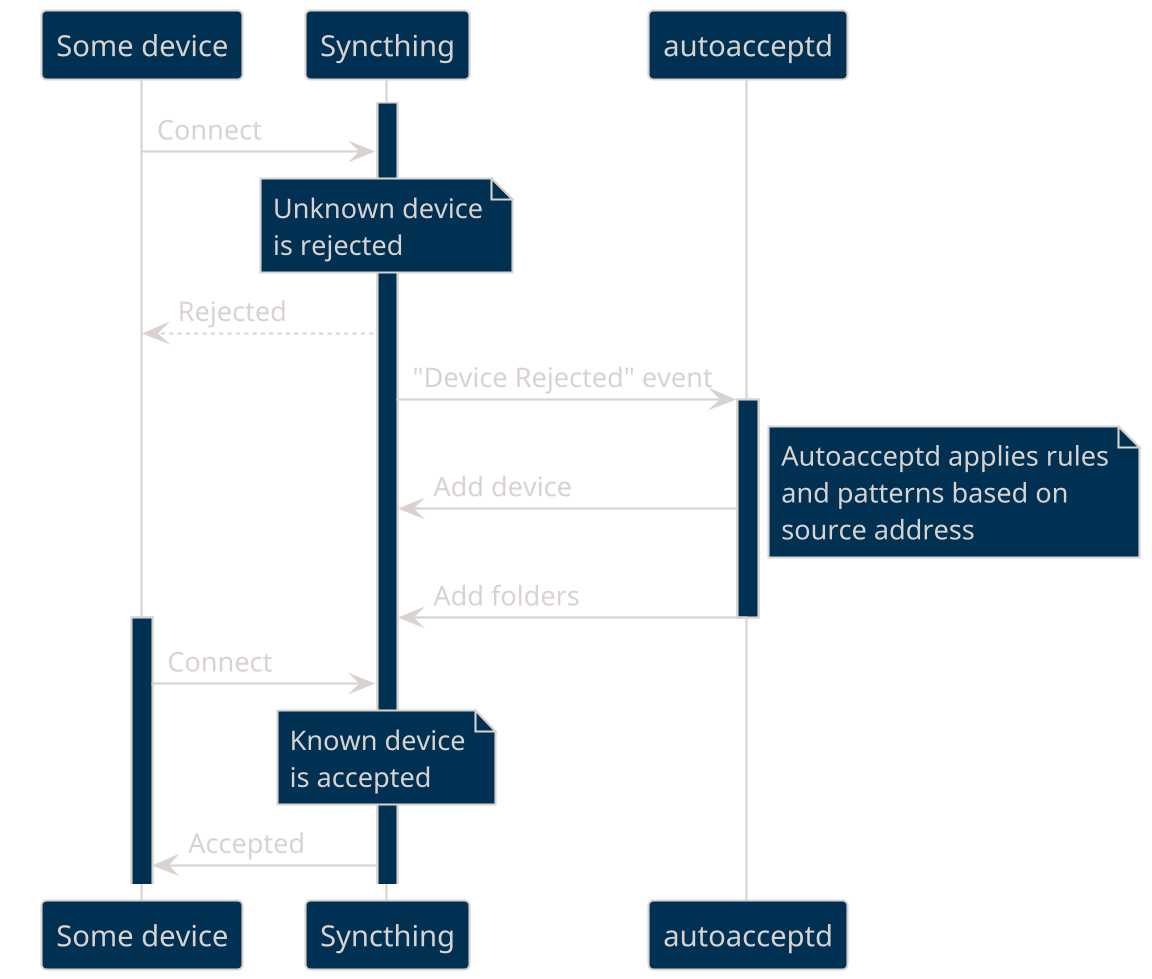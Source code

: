 @startuml autoacceptd-flow

!theme blueprint
skinparam BoxPadding 10
skinparam dpi 200
skinparam backgroundcolor transparent

participant "Some device" as Client
participant Syncthing as Server
participant "autoacceptd" as Autoacceptd

activate Server
Client -> Server : Connect
note over Server
    Unknown device
    is rejected
end note
return Rejected

Server -> Autoacceptd : "Device Rejected" event
activate Autoacceptd
Autoacceptd -> Server : Add device
note right
    Autoacceptd applies rules
    and patterns based on
    source address
end note
Autoacceptd -> Server : Add folders
deactivate Autoacceptd

activate Client
Client -> Server : Connect
note over Server
    Known device
    is accepted
end note
Server -> Client : Accepted

@enduml
